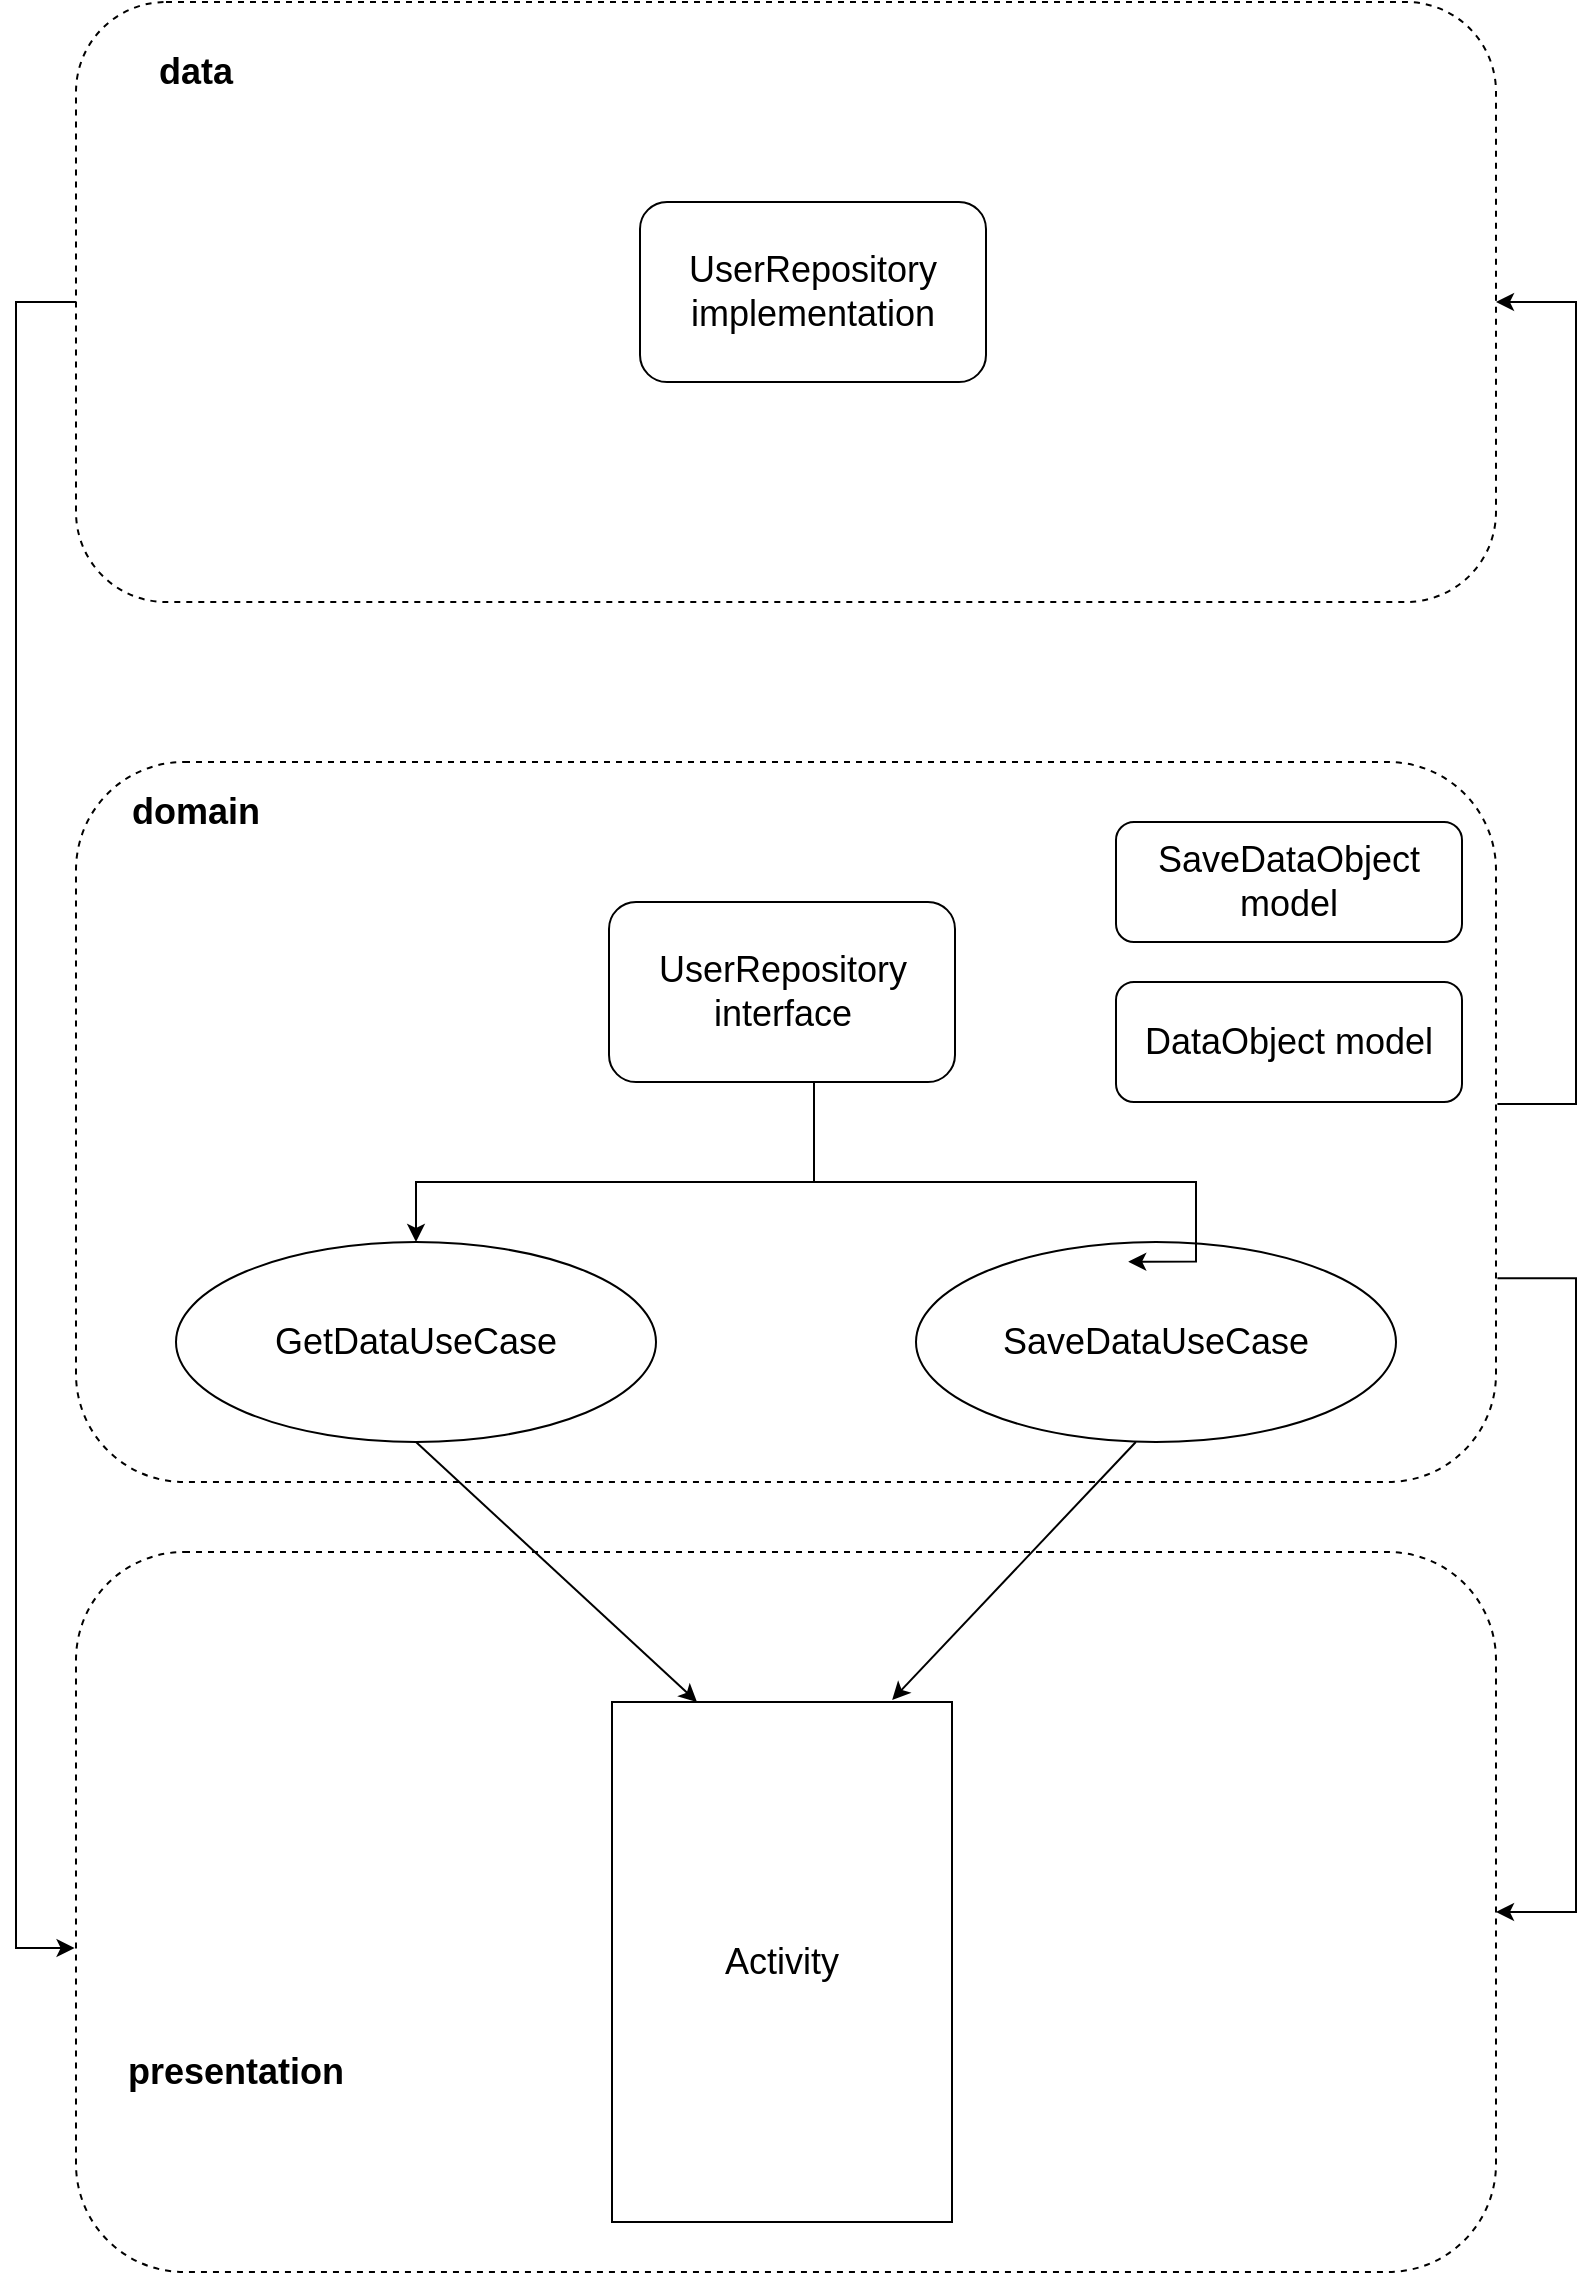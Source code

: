 <mxfile version="24.2.5" type="device">
  <diagram name="Страница — 1" id="Fct4o-HsfD2011tmmUcq">
    <mxGraphModel dx="1188" dy="953" grid="1" gridSize="10" guides="1" tooltips="1" connect="1" arrows="1" fold="1" page="1" pageScale="1" pageWidth="827" pageHeight="1169" math="0" shadow="0">
      <root>
        <mxCell id="0" />
        <mxCell id="1" parent="0" />
        <mxCell id="p9Qr0CqJ0oXqpIVpf6uS-19" value="" style="rounded=1;whiteSpace=wrap;html=1;dashed=1;" parent="1" vertex="1">
          <mxGeometry x="50" y="785" width="710" height="360" as="geometry" />
        </mxCell>
        <mxCell id="_I0f61zJZo2PNxjewMTS-21" style="edgeStyle=orthogonalEdgeStyle;rounded=0;orthogonalLoop=1;jettySize=auto;html=1;entryX=1;entryY=0.5;entryDx=0;entryDy=0;exitX=1.001;exitY=0.717;exitDx=0;exitDy=0;exitPerimeter=0;" edge="1" parent="1" source="p9Qr0CqJ0oXqpIVpf6uS-18" target="p9Qr0CqJ0oXqpIVpf6uS-19">
          <mxGeometry relative="1" as="geometry">
            <Array as="points">
              <mxPoint x="800" y="648" />
              <mxPoint x="800" y="965" />
            </Array>
          </mxGeometry>
        </mxCell>
        <mxCell id="_I0f61zJZo2PNxjewMTS-23" style="edgeStyle=orthogonalEdgeStyle;rounded=0;orthogonalLoop=1;jettySize=auto;html=1;entryX=1;entryY=0.5;entryDx=0;entryDy=0;exitX=1.001;exitY=0.475;exitDx=0;exitDy=0;exitPerimeter=0;" edge="1" parent="1" source="p9Qr0CqJ0oXqpIVpf6uS-18" target="_I0f61zJZo2PNxjewMTS-1">
          <mxGeometry relative="1" as="geometry">
            <Array as="points">
              <mxPoint x="800" y="561" />
              <mxPoint x="800" y="160" />
            </Array>
          </mxGeometry>
        </mxCell>
        <mxCell id="p9Qr0CqJ0oXqpIVpf6uS-18" value="" style="rounded=1;whiteSpace=wrap;html=1;dashed=1;" parent="1" vertex="1">
          <mxGeometry x="50" y="390" width="710" height="360" as="geometry" />
        </mxCell>
        <mxCell id="p9Qr0CqJ0oXqpIVpf6uS-5" value="GetDataUseCase" style="ellipse;whiteSpace=wrap;html=1;fontSize=18;" parent="1" vertex="1">
          <mxGeometry x="100" y="630" width="240" height="100" as="geometry" />
        </mxCell>
        <mxCell id="p9Qr0CqJ0oXqpIVpf6uS-9" value="Activity" style="rounded=0;whiteSpace=wrap;html=1;fontSize=18;" parent="1" vertex="1">
          <mxGeometry x="318" y="860" width="170" height="260" as="geometry" />
        </mxCell>
        <mxCell id="p9Qr0CqJ0oXqpIVpf6uS-12" value="" style="endArrow=classic;html=1;rounded=0;entryX=0.824;entryY=-0.004;entryDx=0;entryDy=0;entryPerimeter=0;exitX=0.458;exitY=1;exitDx=0;exitDy=0;exitPerimeter=0;" parent="1" source="p9Qr0CqJ0oXqpIVpf6uS-22" target="p9Qr0CqJ0oXqpIVpf6uS-9" edge="1">
          <mxGeometry width="50" height="50" relative="1" as="geometry">
            <mxPoint x="453.04" y="605.04" as="sourcePoint" />
            <mxPoint x="440" y="670" as="targetPoint" />
          </mxGeometry>
        </mxCell>
        <mxCell id="p9Qr0CqJ0oXqpIVpf6uS-14" value="" style="endArrow=classic;html=1;rounded=0;entryX=0.25;entryY=0;entryDx=0;entryDy=0;exitX=0.5;exitY=1;exitDx=0;exitDy=0;" parent="1" source="p9Qr0CqJ0oXqpIVpf6uS-5" target="p9Qr0CqJ0oXqpIVpf6uS-9" edge="1">
          <mxGeometry width="50" height="50" relative="1" as="geometry">
            <mxPoint x="360" y="608" as="sourcePoint" />
            <mxPoint x="399" y="690" as="targetPoint" />
          </mxGeometry>
        </mxCell>
        <mxCell id="p9Qr0CqJ0oXqpIVpf6uS-20" value="presentation" style="text;html=1;align=center;verticalAlign=middle;whiteSpace=wrap;rounded=0;fontSize=18;fontStyle=1" parent="1" vertex="1">
          <mxGeometry x="100" y="1030" width="60" height="30" as="geometry" />
        </mxCell>
        <mxCell id="p9Qr0CqJ0oXqpIVpf6uS-21" value="domain" style="text;html=1;align=center;verticalAlign=middle;whiteSpace=wrap;rounded=0;fontSize=18;fontStyle=1" parent="1" vertex="1">
          <mxGeometry x="80" y="400" width="60" height="30" as="geometry" />
        </mxCell>
        <mxCell id="p9Qr0CqJ0oXqpIVpf6uS-22" value="SaveDataUseCase" style="ellipse;whiteSpace=wrap;html=1;fontSize=18;" parent="1" vertex="1">
          <mxGeometry x="470" y="630" width="240" height="100" as="geometry" />
        </mxCell>
        <mxCell id="_I0f61zJZo2PNxjewMTS-1" value="" style="rounded=1;whiteSpace=wrap;html=1;dashed=1;" vertex="1" parent="1">
          <mxGeometry x="50" y="10" width="710" height="300" as="geometry" />
        </mxCell>
        <mxCell id="_I0f61zJZo2PNxjewMTS-4" value="data" style="text;html=1;align=center;verticalAlign=middle;whiteSpace=wrap;rounded=0;fontSize=18;fontStyle=1" vertex="1" parent="1">
          <mxGeometry x="80" y="30" width="60" height="30" as="geometry" />
        </mxCell>
        <mxCell id="_I0f61zJZo2PNxjewMTS-5" value="&lt;font style=&quot;font-size: 18px;&quot;&gt;UserRepository&lt;/font&gt;&lt;div&gt;&lt;font style=&quot;font-size: 18px;&quot;&gt;implementation&lt;/font&gt;&lt;/div&gt;" style="rounded=1;whiteSpace=wrap;html=1;" vertex="1" parent="1">
          <mxGeometry x="332" y="110" width="173" height="90" as="geometry" />
        </mxCell>
        <mxCell id="_I0f61zJZo2PNxjewMTS-8" value="&lt;font style=&quot;font-size: 18px;&quot;&gt;DataObject model&lt;/font&gt;" style="rounded=1;whiteSpace=wrap;html=1;" vertex="1" parent="1">
          <mxGeometry x="570" y="500" width="173" height="60" as="geometry" />
        </mxCell>
        <mxCell id="_I0f61zJZo2PNxjewMTS-9" value="&lt;font style=&quot;font-size: 18px;&quot;&gt;SaveDataObject model&lt;/font&gt;" style="rounded=1;whiteSpace=wrap;html=1;" vertex="1" parent="1">
          <mxGeometry x="570" y="420" width="173" height="60" as="geometry" />
        </mxCell>
        <mxCell id="_I0f61zJZo2PNxjewMTS-16" style="edgeStyle=orthogonalEdgeStyle;rounded=0;orthogonalLoop=1;jettySize=auto;html=1;entryX=0.5;entryY=0;entryDx=0;entryDy=0;" edge="1" parent="1" source="_I0f61zJZo2PNxjewMTS-10" target="p9Qr0CqJ0oXqpIVpf6uS-5">
          <mxGeometry relative="1" as="geometry">
            <Array as="points">
              <mxPoint x="419" y="600" />
              <mxPoint x="220" y="600" />
            </Array>
          </mxGeometry>
        </mxCell>
        <mxCell id="_I0f61zJZo2PNxjewMTS-10" value="&lt;font style=&quot;font-size: 18px;&quot;&gt;UserRepository&lt;/font&gt;&lt;div&gt;&lt;font style=&quot;font-size: 18px;&quot;&gt;interface&lt;/font&gt;&lt;/div&gt;" style="rounded=1;whiteSpace=wrap;html=1;" vertex="1" parent="1">
          <mxGeometry x="316.5" y="460" width="173" height="90" as="geometry" />
        </mxCell>
        <mxCell id="_I0f61zJZo2PNxjewMTS-14" style="edgeStyle=orthogonalEdgeStyle;rounded=0;orthogonalLoop=1;jettySize=auto;html=1;entryX=0.741;entryY=0.694;entryDx=0;entryDy=0;entryPerimeter=0;" edge="1" parent="1" source="_I0f61zJZo2PNxjewMTS-10" target="p9Qr0CqJ0oXqpIVpf6uS-18">
          <mxGeometry relative="1" as="geometry">
            <Array as="points">
              <mxPoint x="419" y="600" />
              <mxPoint x="610" y="600" />
            </Array>
          </mxGeometry>
        </mxCell>
        <mxCell id="_I0f61zJZo2PNxjewMTS-20" style="edgeStyle=orthogonalEdgeStyle;rounded=0;orthogonalLoop=1;jettySize=auto;html=1;entryX=-0.001;entryY=0.55;entryDx=0;entryDy=0;entryPerimeter=0;" edge="1" parent="1" source="_I0f61zJZo2PNxjewMTS-1" target="p9Qr0CqJ0oXqpIVpf6uS-19">
          <mxGeometry relative="1" as="geometry">
            <Array as="points">
              <mxPoint x="20" y="160" />
              <mxPoint x="20" y="983" />
            </Array>
          </mxGeometry>
        </mxCell>
      </root>
    </mxGraphModel>
  </diagram>
</mxfile>
